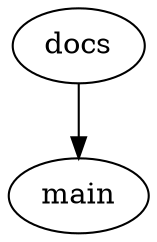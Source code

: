 strict digraph  {
main [packages="{'dessinemoi>=23.1.0', 'pinttrs>=23.2.0', 'netcdf4', 'scipy', 'aenum', 'matplotlib>=3.3', 'pint', 'numpy', 'pooch', 'environ-config', 'tqdm', 'click', 'lazy_loader>=0.1', 'shellingham!=1.5.1', 'portion', 'ruamel.yaml', 'typer>=0.9.0', 'xarray>=0.19,!=0.20.*', 'rich', 'attrs>=22.2'}"];
docs [packages="{'sphinx-autobuild', 'sphinx-copybutton', 'nbsphinx>=0.9.0', 'autodocsumm', 'sphinxcontrib-bibtex>=2.0', 'myst-parser', 'sphinx-design', 'sphinx', 'sphinx-book-theme>=1.0'}"];
docs -> main;
}
